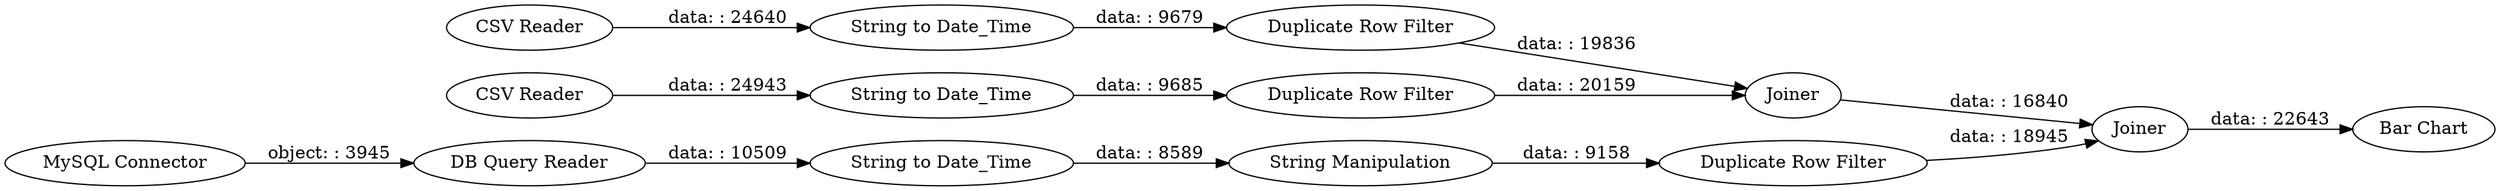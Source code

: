 digraph {
	"-593113509369965904_9" [label="String Manipulation"]
	"-593113509369965904_7" [label="CSV Reader"]
	"-593113509369965904_11" [label="String to Date_Time"]
	"-593113509369965904_6" [label="CSV Reader"]
	"-593113509369965904_5" [label="MySQL Connector"]
	"-593113509369965904_10" [label="String to Date_Time"]
	"-593113509369965904_13" [label="Duplicate Row Filter"]
	"-593113509369965904_15" [label="Duplicate Row Filter"]
	"-593113509369965904_18" [label="Bar Chart"]
	"-593113509369965904_16" [label=Joiner]
	"-593113509369965904_14" [label="Duplicate Row Filter"]
	"-593113509369965904_4" [label="DB Query Reader"]
	"-593113509369965904_17" [label=Joiner]
	"-593113509369965904_8" [label="String to Date_Time"]
	"-593113509369965904_13" -> "-593113509369965904_16" [label="data: : 19836"]
	"-593113509369965904_17" -> "-593113509369965904_18" [label="data: : 22643"]
	"-593113509369965904_6" -> "-593113509369965904_10" [label="data: : 24943"]
	"-593113509369965904_4" -> "-593113509369965904_8" [label="data: : 10509"]
	"-593113509369965904_5" -> "-593113509369965904_4" [label="object: : 3945"]
	"-593113509369965904_7" -> "-593113509369965904_11" [label="data: : 24640"]
	"-593113509369965904_10" -> "-593113509369965904_14" [label="data: : 9685"]
	"-593113509369965904_15" -> "-593113509369965904_17" [label="data: : 18945"]
	"-593113509369965904_16" -> "-593113509369965904_17" [label="data: : 16840"]
	"-593113509369965904_14" -> "-593113509369965904_16" [label="data: : 20159"]
	"-593113509369965904_11" -> "-593113509369965904_13" [label="data: : 9679"]
	"-593113509369965904_8" -> "-593113509369965904_9" [label="data: : 8589"]
	"-593113509369965904_9" -> "-593113509369965904_15" [label="data: : 9158"]
	rankdir=LR
}
